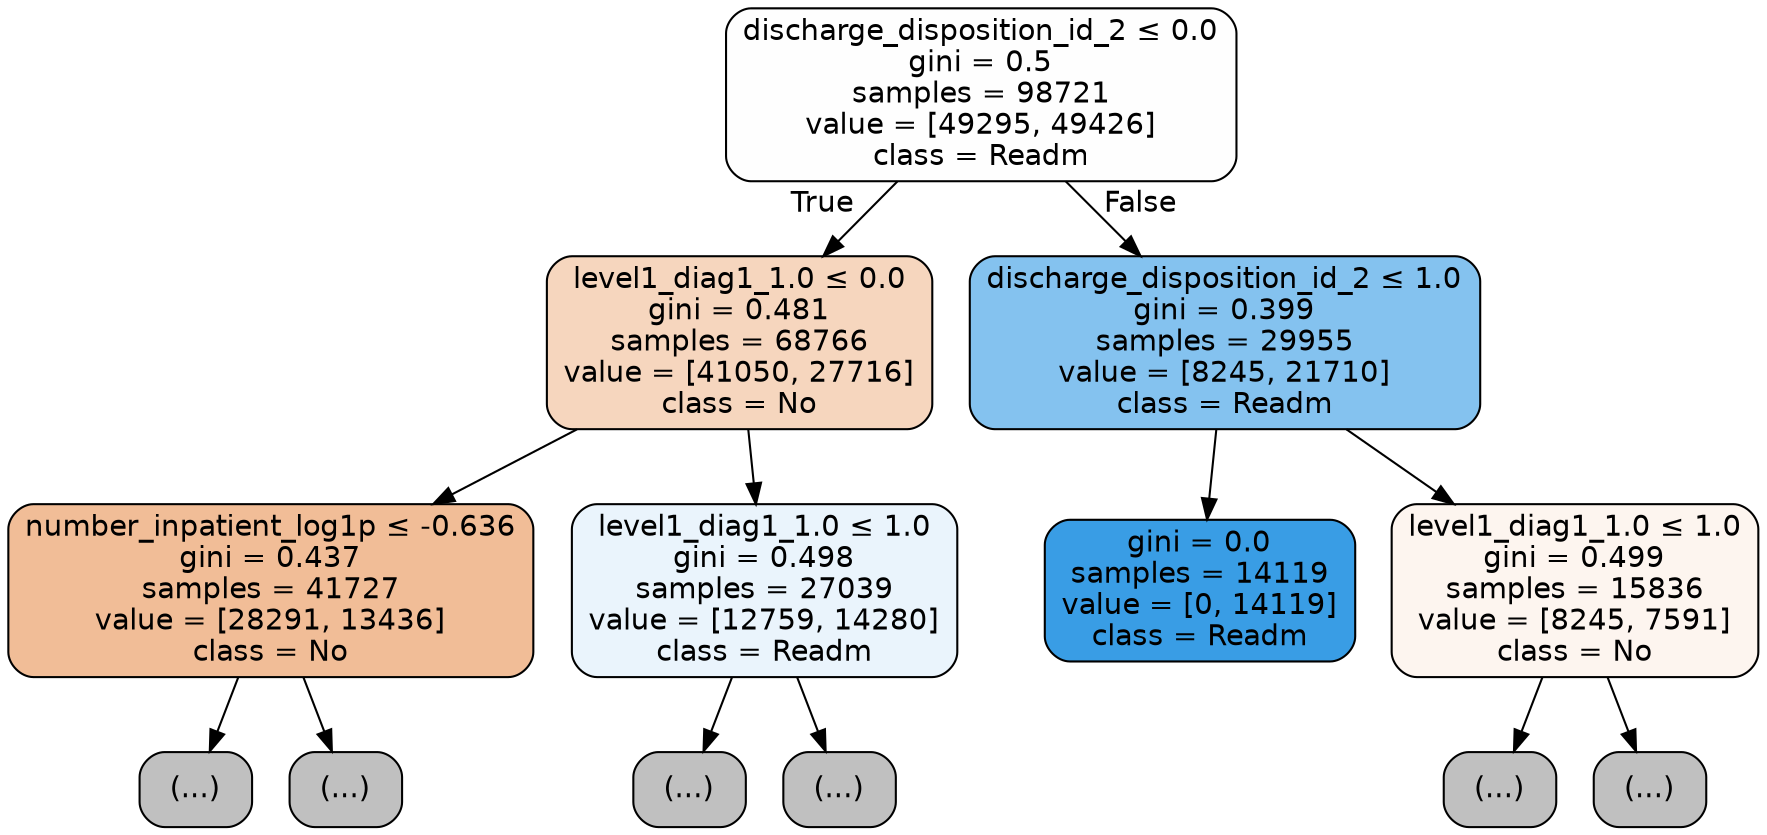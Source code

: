 digraph Tree {
node [shape=box, style="filled, rounded", color="black", fontname=helvetica] ;
edge [fontname=helvetica] ;
0 [label=<discharge_disposition_id_2 &le; 0.0<br/>gini = 0.5<br/>samples = 98721<br/>value = [49295, 49426]<br/>class = Readm>, fillcolor="#399de501"] ;
1 [label=<level1_diag1_1.0 &le; 0.0<br/>gini = 0.481<br/>samples = 68766<br/>value = [41050, 27716]<br/>class = No>, fillcolor="#e5813953"] ;
0 -> 1 [labeldistance=2.5, labelangle=45, headlabel="True"] ;
2 [label=<number_inpatient_log1p &le; -0.636<br/>gini = 0.437<br/>samples = 41727<br/>value = [28291, 13436]<br/>class = No>, fillcolor="#e5813986"] ;
1 -> 2 ;
3 [label="(...)", fillcolor="#C0C0C0"] ;
2 -> 3 ;
3694 [label="(...)", fillcolor="#C0C0C0"] ;
2 -> 3694 ;
4445 [label=<level1_diag1_1.0 &le; 1.0<br/>gini = 0.498<br/>samples = 27039<br/>value = [12759, 14280]<br/>class = Readm>, fillcolor="#399de51b"] ;
1 -> 4445 ;
4446 [label="(...)", fillcolor="#C0C0C0"] ;
4445 -> 4446 ;
4447 [label="(...)", fillcolor="#C0C0C0"] ;
4445 -> 4447 ;
6940 [label=<discharge_disposition_id_2 &le; 1.0<br/>gini = 0.399<br/>samples = 29955<br/>value = [8245, 21710]<br/>class = Readm>, fillcolor="#399de59e"] ;
0 -> 6940 [labeldistance=2.5, labelangle=-45, headlabel="False"] ;
6941 [label=<gini = 0.0<br/>samples = 14119<br/>value = [0, 14119]<br/>class = Readm>, fillcolor="#399de5ff"] ;
6940 -> 6941 ;
6942 [label=<level1_diag1_1.0 &le; 1.0<br/>gini = 0.499<br/>samples = 15836<br/>value = [8245, 7591]<br/>class = No>, fillcolor="#e5813914"] ;
6940 -> 6942 ;
6943 [label="(...)", fillcolor="#C0C0C0"] ;
6942 -> 6943 ;
8660 [label="(...)", fillcolor="#C0C0C0"] ;
6942 -> 8660 ;
}